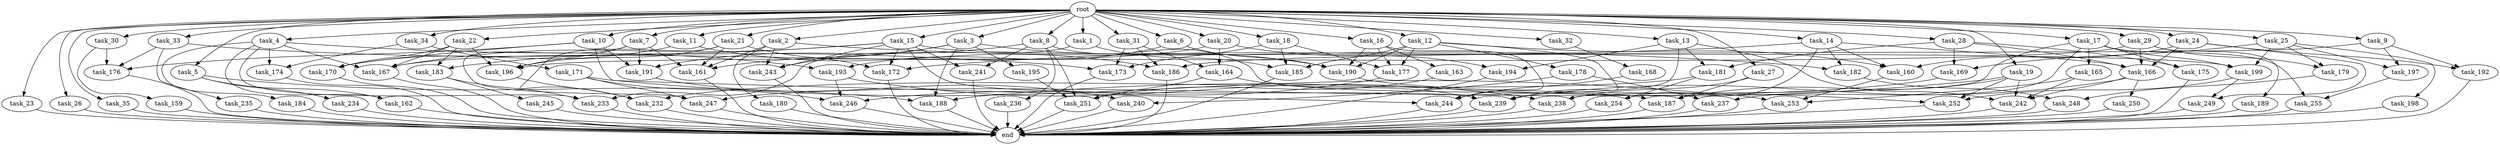 digraph G {
  root [size="0.000000"];
  task_1 [size="2.048000"];
  task_2 [size="2.048000"];
  task_3 [size="2.048000"];
  task_4 [size="2.048000"];
  task_5 [size="2.048000"];
  task_6 [size="2.048000"];
  task_7 [size="2.048000"];
  task_8 [size="2.048000"];
  task_9 [size="2.048000"];
  task_10 [size="2.048000"];
  task_11 [size="2.048000"];
  task_12 [size="2.048000"];
  task_13 [size="2.048000"];
  task_14 [size="2.048000"];
  task_15 [size="2.048000"];
  task_16 [size="2.048000"];
  task_17 [size="2.048000"];
  task_18 [size="2.048000"];
  task_19 [size="2.048000"];
  task_20 [size="2.048000"];
  task_21 [size="2.048000"];
  task_22 [size="2.048000"];
  task_23 [size="2.048000"];
  task_24 [size="2.048000"];
  task_25 [size="2.048000"];
  task_26 [size="2.048000"];
  task_27 [size="2.048000"];
  task_28 [size="2.048000"];
  task_29 [size="2.048000"];
  task_30 [size="2.048000"];
  task_31 [size="2.048000"];
  task_32 [size="2.048000"];
  task_33 [size="2.048000"];
  task_34 [size="2.048000"];
  task_35 [size="2.048000"];
  task_159 [size="68719476.736000"];
  task_160 [size="1735166787.584000"];
  task_161 [size="3676492005.376000"];
  task_162 [size="3435973836.800000"];
  task_163 [size="274877906.944000"];
  task_164 [size="773094113.280000"];
  task_165 [size="274877906.944000"];
  task_166 [size="2628519985.152000"];
  task_167 [size="3796751089.664000"];
  task_168 [size="1391569403.904000"];
  task_169 [size="2491081031.680000"];
  task_170 [size="2851858284.544000"];
  task_171 [size="154618822.656000"];
  task_172 [size="1958505086.976000"];
  task_173 [size="2027224563.712000"];
  task_174 [size="1872605741.056000"];
  task_175 [size="1374389534.720000"];
  task_176 [size="3178275799.040000"];
  task_177 [size="704374636.544000"];
  task_178 [size="274877906.944000"];
  task_179 [size="1460288880.640000"];
  task_180 [size="618475290.624000"];
  task_181 [size="2817498546.176000"];
  task_182 [size="1460288880.640000"];
  task_183 [size="1460288880.640000"];
  task_184 [size="1717986918.400000"];
  task_185 [size="1821066133.504000"];
  task_186 [size="2714419331.072000"];
  task_187 [size="1941325217.792000"];
  task_188 [size="4827543240.704000"];
  task_189 [size="68719476.736000"];
  task_190 [size="3659312136.192000"];
  task_191 [size="2851858284.544000"];
  task_192 [size="2336462209.024000"];
  task_193 [size="3435973836.800000"];
  task_194 [size="2336462209.024000"];
  task_195 [size="1391569403.904000"];
  task_196 [size="2353642078.208000"];
  task_197 [size="3109556322.304000"];
  task_198 [size="1391569403.904000"];
  task_199 [size="2508260900.864000"];
  task_232 [size="1271310319.616000"];
  task_233 [size="4827543240.704000"];
  task_234 [size="1717986918.400000"];
  task_235 [size="1717986918.400000"];
  task_236 [size="68719476.736000"];
  task_237 [size="1666447310.848000"];
  task_238 [size="858993459.200000"];
  task_239 [size="2662879723.520000"];
  task_240 [size="2233382993.920000"];
  task_241 [size="910533066.752000"];
  task_242 [size="3659312136.192000"];
  task_243 [size="2851858284.544000"];
  task_244 [size="3453153705.984000"];
  task_245 [size="1717986918.400000"];
  task_246 [size="3212635537.408000"];
  task_247 [size="3212635537.408000"];
  task_248 [size="429496729.600000"];
  task_249 [size="687194767.360000"];
  task_250 [size="154618822.656000"];
  task_251 [size="4277787426.816000"];
  task_252 [size="2216203124.736000"];
  task_253 [size="1735166787.584000"];
  task_254 [size="996432412.672000"];
  task_255 [size="549755813.888000"];
  end [size="0.000000"];

  root -> task_1 [size="1.000000"];
  root -> task_2 [size="1.000000"];
  root -> task_3 [size="1.000000"];
  root -> task_4 [size="1.000000"];
  root -> task_5 [size="1.000000"];
  root -> task_6 [size="1.000000"];
  root -> task_7 [size="1.000000"];
  root -> task_8 [size="1.000000"];
  root -> task_9 [size="1.000000"];
  root -> task_10 [size="1.000000"];
  root -> task_11 [size="1.000000"];
  root -> task_12 [size="1.000000"];
  root -> task_13 [size="1.000000"];
  root -> task_14 [size="1.000000"];
  root -> task_15 [size="1.000000"];
  root -> task_16 [size="1.000000"];
  root -> task_17 [size="1.000000"];
  root -> task_18 [size="1.000000"];
  root -> task_19 [size="1.000000"];
  root -> task_20 [size="1.000000"];
  root -> task_21 [size="1.000000"];
  root -> task_22 [size="1.000000"];
  root -> task_23 [size="1.000000"];
  root -> task_24 [size="1.000000"];
  root -> task_25 [size="1.000000"];
  root -> task_26 [size="1.000000"];
  root -> task_27 [size="1.000000"];
  root -> task_28 [size="1.000000"];
  root -> task_29 [size="1.000000"];
  root -> task_30 [size="1.000000"];
  root -> task_31 [size="1.000000"];
  root -> task_32 [size="1.000000"];
  root -> task_33 [size="1.000000"];
  root -> task_34 [size="1.000000"];
  root -> task_35 [size="1.000000"];
  task_1 -> task_185 [size="679477248.000000"];
  task_1 -> task_233 [size="679477248.000000"];
  task_2 -> task_161 [size="301989888.000000"];
  task_2 -> task_180 [size="301989888.000000"];
  task_2 -> task_182 [size="301989888.000000"];
  task_2 -> task_243 [size="301989888.000000"];
  task_3 -> task_161 [size="679477248.000000"];
  task_3 -> task_188 [size="679477248.000000"];
  task_3 -> task_190 [size="679477248.000000"];
  task_3 -> task_195 [size="679477248.000000"];
  task_3 -> task_243 [size="679477248.000000"];
  task_4 -> task_162 [size="838860800.000000"];
  task_4 -> task_167 [size="838860800.000000"];
  task_4 -> task_174 [size="838860800.000000"];
  task_4 -> task_184 [size="838860800.000000"];
  task_4 -> task_193 [size="838860800.000000"];
  task_4 -> task_233 [size="838860800.000000"];
  task_5 -> task_162 [size="838860800.000000"];
  task_5 -> task_188 [size="838860800.000000"];
  task_5 -> task_234 [size="838860800.000000"];
  task_6 -> task_190 [size="838860800.000000"];
  task_6 -> task_193 [size="838860800.000000"];
  task_7 -> task_161 [size="679477248.000000"];
  task_7 -> task_191 [size="679477248.000000"];
  task_7 -> task_196 [size="679477248.000000"];
  task_7 -> task_247 [size="679477248.000000"];
  task_8 -> task_187 [size="33554432.000000"];
  task_8 -> task_191 [size="33554432.000000"];
  task_8 -> task_236 [size="33554432.000000"];
  task_8 -> task_241 [size="33554432.000000"];
  task_8 -> task_251 [size="33554432.000000"];
  task_9 -> task_186 [size="838860800.000000"];
  task_9 -> task_192 [size="838860800.000000"];
  task_9 -> task_197 [size="838860800.000000"];
  task_10 -> task_170 [size="679477248.000000"];
  task_10 -> task_176 [size="679477248.000000"];
  task_10 -> task_191 [size="679477248.000000"];
  task_10 -> task_244 [size="679477248.000000"];
  task_11 -> task_170 [size="411041792.000000"];
  task_11 -> task_186 [size="411041792.000000"];
  task_12 -> task_160 [size="134217728.000000"];
  task_12 -> task_177 [size="134217728.000000"];
  task_12 -> task_178 [size="134217728.000000"];
  task_12 -> task_185 [size="134217728.000000"];
  task_12 -> task_190 [size="134217728.000000"];
  task_12 -> task_239 [size="134217728.000000"];
  task_13 -> task_181 [size="838860800.000000"];
  task_13 -> task_194 [size="838860800.000000"];
  task_13 -> task_242 [size="838860800.000000"];
  task_13 -> task_244 [size="838860800.000000"];
  task_14 -> task_160 [size="411041792.000000"];
  task_14 -> task_166 [size="411041792.000000"];
  task_14 -> task_172 [size="411041792.000000"];
  task_14 -> task_182 [size="411041792.000000"];
  task_14 -> task_254 [size="411041792.000000"];
  task_15 -> task_167 [size="411041792.000000"];
  task_15 -> task_172 [size="411041792.000000"];
  task_15 -> task_183 [size="411041792.000000"];
  task_15 -> task_199 [size="411041792.000000"];
  task_15 -> task_239 [size="411041792.000000"];
  task_15 -> task_241 [size="411041792.000000"];
  task_15 -> task_243 [size="411041792.000000"];
  task_16 -> task_163 [size="134217728.000000"];
  task_16 -> task_177 [size="134217728.000000"];
  task_16 -> task_190 [size="134217728.000000"];
  task_16 -> task_244 [size="134217728.000000"];
  task_17 -> task_165 [size="134217728.000000"];
  task_17 -> task_175 [size="134217728.000000"];
  task_17 -> task_199 [size="134217728.000000"];
  task_17 -> task_237 [size="134217728.000000"];
  task_17 -> task_238 [size="134217728.000000"];
  task_17 -> task_255 [size="134217728.000000"];
  task_18 -> task_173 [size="75497472.000000"];
  task_18 -> task_177 [size="75497472.000000"];
  task_18 -> task_185 [size="75497472.000000"];
  task_19 -> task_187 [size="838860800.000000"];
  task_19 -> task_188 [size="838860800.000000"];
  task_19 -> task_242 [size="838860800.000000"];
  task_19 -> task_252 [size="838860800.000000"];
  task_20 -> task_164 [size="301989888.000000"];
  task_20 -> task_167 [size="301989888.000000"];
  task_20 -> task_194 [size="301989888.000000"];
  task_21 -> task_161 [size="134217728.000000"];
  task_21 -> task_172 [size="134217728.000000"];
  task_21 -> task_196 [size="134217728.000000"];
  task_21 -> task_232 [size="134217728.000000"];
  task_22 -> task_167 [size="301989888.000000"];
  task_22 -> task_170 [size="301989888.000000"];
  task_22 -> task_183 [size="301989888.000000"];
  task_22 -> task_196 [size="301989888.000000"];
  task_23 -> end [size="1.000000"];
  task_24 -> task_160 [size="301989888.000000"];
  task_24 -> task_166 [size="301989888.000000"];
  task_24 -> task_192 [size="301989888.000000"];
  task_24 -> task_249 [size="301989888.000000"];
  task_25 -> task_169 [size="679477248.000000"];
  task_25 -> task_179 [size="679477248.000000"];
  task_25 -> task_197 [size="679477248.000000"];
  task_25 -> task_198 [size="679477248.000000"];
  task_25 -> task_199 [size="679477248.000000"];
  task_26 -> end [size="1.000000"];
  task_27 -> task_187 [size="75497472.000000"];
  task_27 -> task_238 [size="75497472.000000"];
  task_28 -> task_166 [size="536870912.000000"];
  task_28 -> task_169 [size="536870912.000000"];
  task_28 -> task_175 [size="536870912.000000"];
  task_28 -> task_181 [size="536870912.000000"];
  task_29 -> task_166 [size="33554432.000000"];
  task_29 -> task_179 [size="33554432.000000"];
  task_29 -> task_189 [size="33554432.000000"];
  task_29 -> task_196 [size="33554432.000000"];
  task_30 -> task_159 [size="33554432.000000"];
  task_30 -> task_176 [size="33554432.000000"];
  task_31 -> task_164 [size="75497472.000000"];
  task_31 -> task_173 [size="75497472.000000"];
  task_31 -> task_186 [size="75497472.000000"];
  task_32 -> task_168 [size="679477248.000000"];
  task_33 -> task_173 [size="838860800.000000"];
  task_33 -> task_176 [size="838860800.000000"];
  task_33 -> task_235 [size="838860800.000000"];
  task_34 -> task_171 [size="75497472.000000"];
  task_34 -> task_174 [size="75497472.000000"];
  task_35 -> end [size="1.000000"];
  task_159 -> end [size="1.000000"];
  task_160 -> task_253 [size="134217728.000000"];
  task_161 -> end [size="1.000000"];
  task_162 -> end [size="1.000000"];
  task_163 -> task_251 [size="838860800.000000"];
  task_164 -> task_239 [size="679477248.000000"];
  task_164 -> task_251 [size="679477248.000000"];
  task_165 -> task_242 [size="33554432.000000"];
  task_165 -> task_253 [size="33554432.000000"];
  task_166 -> task_239 [size="75497472.000000"];
  task_166 -> task_242 [size="75497472.000000"];
  task_166 -> task_250 [size="75497472.000000"];
  task_167 -> end [size="1.000000"];
  task_168 -> task_244 [size="33554432.000000"];
  task_169 -> task_247 [size="209715200.000000"];
  task_170 -> end [size="1.000000"];
  task_171 -> task_246 [size="679477248.000000"];
  task_171 -> task_247 [size="679477248.000000"];
  task_171 -> task_253 [size="679477248.000000"];
  task_172 -> end [size="1.000000"];
  task_173 -> end [size="1.000000"];
  task_174 -> end [size="1.000000"];
  task_175 -> end [size="1.000000"];
  task_176 -> end [size="1.000000"];
  task_177 -> task_246 [size="679477248.000000"];
  task_178 -> task_237 [size="679477248.000000"];
  task_178 -> task_240 [size="679477248.000000"];
  task_179 -> task_248 [size="134217728.000000"];
  task_180 -> end [size="1.000000"];
  task_181 -> task_232 [size="75497472.000000"];
  task_181 -> task_254 [size="75497472.000000"];
  task_182 -> task_248 [size="75497472.000000"];
  task_183 -> task_233 [size="838860800.000000"];
  task_183 -> task_245 [size="838860800.000000"];
  task_184 -> end [size="1.000000"];
  task_185 -> end [size="1.000000"];
  task_186 -> end [size="1.000000"];
  task_187 -> end [size="1.000000"];
  task_188 -> end [size="1.000000"];
  task_189 -> end [size="1.000000"];
  task_190 -> task_252 [size="209715200.000000"];
  task_191 -> task_240 [size="411041792.000000"];
  task_192 -> end [size="1.000000"];
  task_193 -> task_238 [size="209715200.000000"];
  task_193 -> task_246 [size="209715200.000000"];
  task_194 -> end [size="1.000000"];
  task_195 -> task_251 [size="536870912.000000"];
  task_196 -> task_232 [size="411041792.000000"];
  task_197 -> task_255 [size="134217728.000000"];
  task_198 -> end [size="1.000000"];
  task_199 -> task_249 [size="33554432.000000"];
  task_199 -> task_252 [size="33554432.000000"];
  task_232 -> end [size="1.000000"];
  task_233 -> end [size="1.000000"];
  task_234 -> end [size="1.000000"];
  task_235 -> end [size="1.000000"];
  task_236 -> end [size="1.000000"];
  task_237 -> end [size="1.000000"];
  task_238 -> end [size="1.000000"];
  task_239 -> end [size="1.000000"];
  task_240 -> end [size="1.000000"];
  task_241 -> end [size="1.000000"];
  task_242 -> end [size="1.000000"];
  task_243 -> end [size="1.000000"];
  task_244 -> end [size="1.000000"];
  task_245 -> end [size="1.000000"];
  task_246 -> end [size="1.000000"];
  task_247 -> end [size="1.000000"];
  task_248 -> end [size="1.000000"];
  task_249 -> end [size="1.000000"];
  task_250 -> end [size="1.000000"];
  task_251 -> end [size="1.000000"];
  task_252 -> end [size="1.000000"];
  task_253 -> end [size="1.000000"];
  task_254 -> end [size="1.000000"];
  task_255 -> end [size="1.000000"];
}
